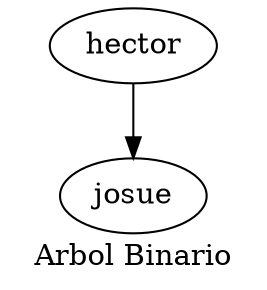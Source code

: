 digraph arbol
{
rankdir=TB;
nodohector[ label = "hector"]; 
nodohector->nodojosue
nodojosue[ label = "josue"]; 
label = " Arbol Binario " 
}
